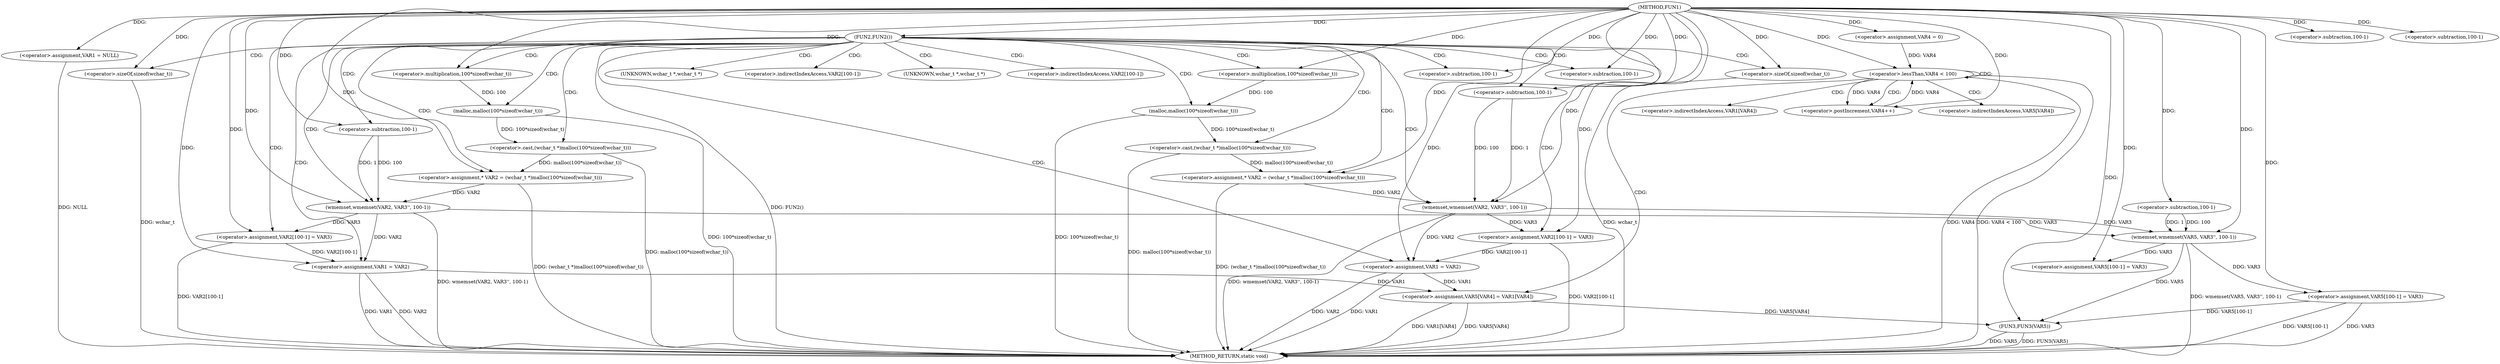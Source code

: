 digraph FUN1 {  
"1000100" [label = "(METHOD,FUN1)" ]
"1000207" [label = "(METHOD_RETURN,static void)" ]
"1000103" [label = "(<operator>.assignment,VAR1 = NULL)" ]
"1000107" [label = "(FUN2,FUN2())" ]
"1000111" [label = "(<operator>.assignment,* VAR2 = (wchar_t *)malloc(100*sizeof(wchar_t)))" ]
"1000113" [label = "(<operator>.cast,(wchar_t *)malloc(100*sizeof(wchar_t)))" ]
"1000115" [label = "(malloc,malloc(100*sizeof(wchar_t)))" ]
"1000116" [label = "(<operator>.multiplication,100*sizeof(wchar_t))" ]
"1000118" [label = "(<operator>.sizeOf,sizeof(wchar_t))" ]
"1000120" [label = "(wmemset,wmemset(VAR2, VAR3'', 100-1))" ]
"1000123" [label = "(<operator>.subtraction,100-1)" ]
"1000126" [label = "(<operator>.assignment,VAR2[100-1] = VAR3)" ]
"1000129" [label = "(<operator>.subtraction,100-1)" ]
"1000133" [label = "(<operator>.assignment,VAR1 = VAR2)" ]
"1000140" [label = "(<operator>.assignment,* VAR2 = (wchar_t *)malloc(100*sizeof(wchar_t)))" ]
"1000142" [label = "(<operator>.cast,(wchar_t *)malloc(100*sizeof(wchar_t)))" ]
"1000144" [label = "(malloc,malloc(100*sizeof(wchar_t)))" ]
"1000145" [label = "(<operator>.multiplication,100*sizeof(wchar_t))" ]
"1000147" [label = "(<operator>.sizeOf,sizeof(wchar_t))" ]
"1000149" [label = "(wmemset,wmemset(VAR2, VAR3'', 100-1))" ]
"1000152" [label = "(<operator>.subtraction,100-1)" ]
"1000155" [label = "(<operator>.assignment,VAR2[100-1] = VAR3)" ]
"1000158" [label = "(<operator>.subtraction,100-1)" ]
"1000162" [label = "(<operator>.assignment,VAR1 = VAR2)" ]
"1000168" [label = "(wmemset,wmemset(VAR5, VAR3'', 100-1))" ]
"1000171" [label = "(<operator>.subtraction,100-1)" ]
"1000174" [label = "(<operator>.assignment,VAR5[100-1] = VAR3)" ]
"1000177" [label = "(<operator>.subtraction,100-1)" ]
"1000182" [label = "(<operator>.assignment,VAR4 = 0)" ]
"1000185" [label = "(<operator>.lessThan,VAR4 < 100)" ]
"1000188" [label = "(<operator>.postIncrement,VAR4++)" ]
"1000191" [label = "(<operator>.assignment,VAR5[VAR4] = VAR1[VAR4])" ]
"1000198" [label = "(<operator>.assignment,VAR5[100-1] = VAR3)" ]
"1000201" [label = "(<operator>.subtraction,100-1)" ]
"1000205" [label = "(FUN3,FUN3(VAR5))" ]
"1000114" [label = "(UNKNOWN,wchar_t *,wchar_t *)" ]
"1000127" [label = "(<operator>.indirectIndexAccess,VAR2[100-1])" ]
"1000143" [label = "(UNKNOWN,wchar_t *,wchar_t *)" ]
"1000156" [label = "(<operator>.indirectIndexAccess,VAR2[100-1])" ]
"1000192" [label = "(<operator>.indirectIndexAccess,VAR5[VAR4])" ]
"1000195" [label = "(<operator>.indirectIndexAccess,VAR1[VAR4])" ]
  "1000140" -> "1000207"  [ label = "DDG: (wchar_t *)malloc(100*sizeof(wchar_t))"] 
  "1000185" -> "1000207"  [ label = "DDG: VAR4 < 100"] 
  "1000107" -> "1000207"  [ label = "DDG: FUN2()"] 
  "1000103" -> "1000207"  [ label = "DDG: NULL"] 
  "1000205" -> "1000207"  [ label = "DDG: VAR5"] 
  "1000126" -> "1000207"  [ label = "DDG: VAR2[100-1]"] 
  "1000198" -> "1000207"  [ label = "DDG: VAR5[100-1]"] 
  "1000144" -> "1000207"  [ label = "DDG: 100*sizeof(wchar_t)"] 
  "1000155" -> "1000207"  [ label = "DDG: VAR2[100-1]"] 
  "1000168" -> "1000207"  [ label = "DDG: wmemset(VAR5, VAR3'', 100-1)"] 
  "1000162" -> "1000207"  [ label = "DDG: VAR2"] 
  "1000185" -> "1000207"  [ label = "DDG: VAR4"] 
  "1000191" -> "1000207"  [ label = "DDG: VAR1[VAR4]"] 
  "1000142" -> "1000207"  [ label = "DDG: malloc(100*sizeof(wchar_t))"] 
  "1000133" -> "1000207"  [ label = "DDG: VAR1"] 
  "1000113" -> "1000207"  [ label = "DDG: malloc(100*sizeof(wchar_t))"] 
  "1000149" -> "1000207"  [ label = "DDG: wmemset(VAR2, VAR3'', 100-1)"] 
  "1000147" -> "1000207"  [ label = "DDG: wchar_t"] 
  "1000133" -> "1000207"  [ label = "DDG: VAR2"] 
  "1000111" -> "1000207"  [ label = "DDG: (wchar_t *)malloc(100*sizeof(wchar_t))"] 
  "1000120" -> "1000207"  [ label = "DDG: wmemset(VAR2, VAR3'', 100-1)"] 
  "1000205" -> "1000207"  [ label = "DDG: FUN3(VAR5)"] 
  "1000118" -> "1000207"  [ label = "DDG: wchar_t"] 
  "1000162" -> "1000207"  [ label = "DDG: VAR1"] 
  "1000115" -> "1000207"  [ label = "DDG: 100*sizeof(wchar_t)"] 
  "1000191" -> "1000207"  [ label = "DDG: VAR5[VAR4]"] 
  "1000198" -> "1000207"  [ label = "DDG: VAR3"] 
  "1000100" -> "1000103"  [ label = "DDG: "] 
  "1000100" -> "1000107"  [ label = "DDG: "] 
  "1000113" -> "1000111"  [ label = "DDG: malloc(100*sizeof(wchar_t))"] 
  "1000100" -> "1000111"  [ label = "DDG: "] 
  "1000115" -> "1000113"  [ label = "DDG: 100*sizeof(wchar_t)"] 
  "1000116" -> "1000115"  [ label = "DDG: 100"] 
  "1000100" -> "1000116"  [ label = "DDG: "] 
  "1000100" -> "1000118"  [ label = "DDG: "] 
  "1000111" -> "1000120"  [ label = "DDG: VAR2"] 
  "1000100" -> "1000120"  [ label = "DDG: "] 
  "1000123" -> "1000120"  [ label = "DDG: 100"] 
  "1000123" -> "1000120"  [ label = "DDG: 1"] 
  "1000100" -> "1000123"  [ label = "DDG: "] 
  "1000120" -> "1000126"  [ label = "DDG: VAR3"] 
  "1000100" -> "1000126"  [ label = "DDG: "] 
  "1000100" -> "1000129"  [ label = "DDG: "] 
  "1000120" -> "1000133"  [ label = "DDG: VAR2"] 
  "1000126" -> "1000133"  [ label = "DDG: VAR2[100-1]"] 
  "1000100" -> "1000133"  [ label = "DDG: "] 
  "1000142" -> "1000140"  [ label = "DDG: malloc(100*sizeof(wchar_t))"] 
  "1000100" -> "1000140"  [ label = "DDG: "] 
  "1000144" -> "1000142"  [ label = "DDG: 100*sizeof(wchar_t)"] 
  "1000145" -> "1000144"  [ label = "DDG: 100"] 
  "1000100" -> "1000145"  [ label = "DDG: "] 
  "1000100" -> "1000147"  [ label = "DDG: "] 
  "1000140" -> "1000149"  [ label = "DDG: VAR2"] 
  "1000100" -> "1000149"  [ label = "DDG: "] 
  "1000152" -> "1000149"  [ label = "DDG: 100"] 
  "1000152" -> "1000149"  [ label = "DDG: 1"] 
  "1000100" -> "1000152"  [ label = "DDG: "] 
  "1000149" -> "1000155"  [ label = "DDG: VAR3"] 
  "1000100" -> "1000155"  [ label = "DDG: "] 
  "1000100" -> "1000158"  [ label = "DDG: "] 
  "1000149" -> "1000162"  [ label = "DDG: VAR2"] 
  "1000155" -> "1000162"  [ label = "DDG: VAR2[100-1]"] 
  "1000100" -> "1000162"  [ label = "DDG: "] 
  "1000100" -> "1000168"  [ label = "DDG: "] 
  "1000120" -> "1000168"  [ label = "DDG: VAR3"] 
  "1000149" -> "1000168"  [ label = "DDG: VAR3"] 
  "1000171" -> "1000168"  [ label = "DDG: 100"] 
  "1000171" -> "1000168"  [ label = "DDG: 1"] 
  "1000100" -> "1000171"  [ label = "DDG: "] 
  "1000168" -> "1000174"  [ label = "DDG: VAR3"] 
  "1000100" -> "1000174"  [ label = "DDG: "] 
  "1000100" -> "1000177"  [ label = "DDG: "] 
  "1000100" -> "1000182"  [ label = "DDG: "] 
  "1000188" -> "1000185"  [ label = "DDG: VAR4"] 
  "1000182" -> "1000185"  [ label = "DDG: VAR4"] 
  "1000100" -> "1000185"  [ label = "DDG: "] 
  "1000185" -> "1000188"  [ label = "DDG: VAR4"] 
  "1000100" -> "1000188"  [ label = "DDG: "] 
  "1000133" -> "1000191"  [ label = "DDG: VAR1"] 
  "1000162" -> "1000191"  [ label = "DDG: VAR1"] 
  "1000100" -> "1000198"  [ label = "DDG: "] 
  "1000168" -> "1000198"  [ label = "DDG: VAR3"] 
  "1000100" -> "1000201"  [ label = "DDG: "] 
  "1000168" -> "1000205"  [ label = "DDG: VAR5"] 
  "1000198" -> "1000205"  [ label = "DDG: VAR5[100-1]"] 
  "1000191" -> "1000205"  [ label = "DDG: VAR5[VAR4]"] 
  "1000100" -> "1000205"  [ label = "DDG: "] 
  "1000107" -> "1000127"  [ label = "CDG: "] 
  "1000107" -> "1000142"  [ label = "CDG: "] 
  "1000107" -> "1000156"  [ label = "CDG: "] 
  "1000107" -> "1000152"  [ label = "CDG: "] 
  "1000107" -> "1000114"  [ label = "CDG: "] 
  "1000107" -> "1000133"  [ label = "CDG: "] 
  "1000107" -> "1000118"  [ label = "CDG: "] 
  "1000107" -> "1000144"  [ label = "CDG: "] 
  "1000107" -> "1000149"  [ label = "CDG: "] 
  "1000107" -> "1000116"  [ label = "CDG: "] 
  "1000107" -> "1000120"  [ label = "CDG: "] 
  "1000107" -> "1000143"  [ label = "CDG: "] 
  "1000107" -> "1000113"  [ label = "CDG: "] 
  "1000107" -> "1000111"  [ label = "CDG: "] 
  "1000107" -> "1000158"  [ label = "CDG: "] 
  "1000107" -> "1000126"  [ label = "CDG: "] 
  "1000107" -> "1000155"  [ label = "CDG: "] 
  "1000107" -> "1000129"  [ label = "CDG: "] 
  "1000107" -> "1000123"  [ label = "CDG: "] 
  "1000107" -> "1000147"  [ label = "CDG: "] 
  "1000107" -> "1000145"  [ label = "CDG: "] 
  "1000107" -> "1000115"  [ label = "CDG: "] 
  "1000107" -> "1000162"  [ label = "CDG: "] 
  "1000107" -> "1000140"  [ label = "CDG: "] 
  "1000185" -> "1000191"  [ label = "CDG: "] 
  "1000185" -> "1000195"  [ label = "CDG: "] 
  "1000185" -> "1000188"  [ label = "CDG: "] 
  "1000185" -> "1000192"  [ label = "CDG: "] 
  "1000185" -> "1000185"  [ label = "CDG: "] 
}
